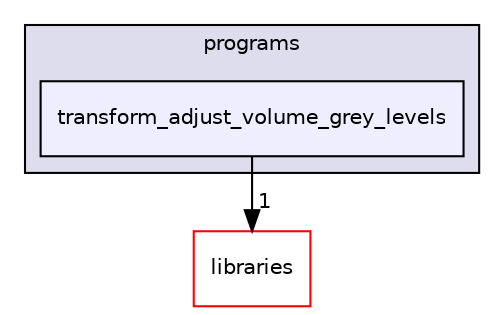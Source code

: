 digraph "xmipp/applications/programs/transform_adjust_volume_grey_levels" {
  compound=true
  node [ fontsize="10", fontname="Helvetica"];
  edge [ labelfontsize="10", labelfontname="Helvetica"];
  subgraph clusterdir_592b16dc4070b933e5655da2b0d20bbb {
    graph [ bgcolor="#ddddee", pencolor="black", label="programs" fontname="Helvetica", fontsize="10", URL="dir_592b16dc4070b933e5655da2b0d20bbb.html"]
  dir_6cca37c45301c5bbfbfeaea756cf3f47 [shape=box, label="transform_adjust_volume_grey_levels", style="filled", fillcolor="#eeeeff", pencolor="black", URL="dir_6cca37c45301c5bbfbfeaea756cf3f47.html"];
  }
  dir_29dba3f3840f20df3b04d1972e99046b [shape=box label="libraries" fillcolor="white" style="filled" color="red" URL="dir_29dba3f3840f20df3b04d1972e99046b.html"];
  dir_6cca37c45301c5bbfbfeaea756cf3f47->dir_29dba3f3840f20df3b04d1972e99046b [headlabel="1", labeldistance=1.5 headhref="dir_000222_000042.html"];
}

